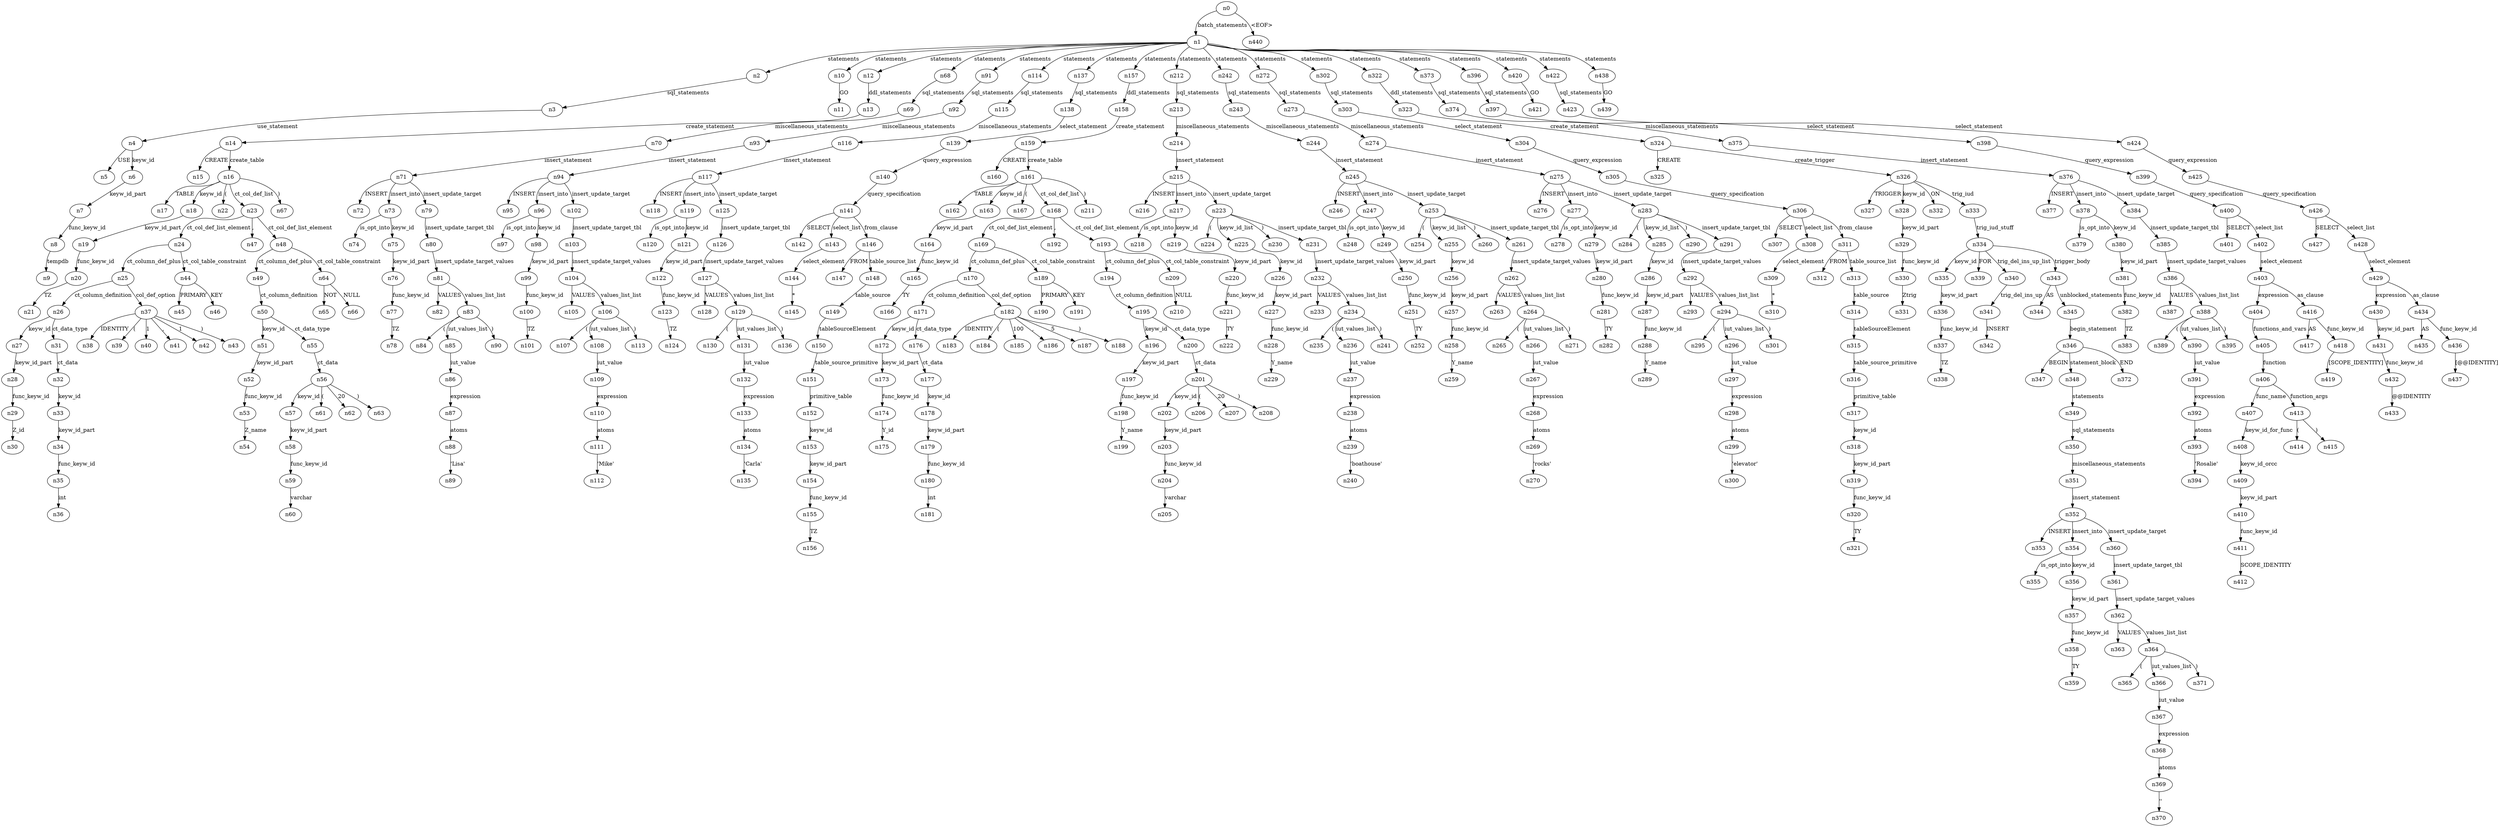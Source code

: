 digraph ParseTree {
  n0 -> n1 [label="batch_statements"];
  n1 -> n2 [label="statements"];
  n2 -> n3 [label="sql_statements"];
  n3 -> n4 [label="use_statement"];
  n4 -> n5 [label="USE"];
  n4 -> n6 [label="keyw_id"];
  n6 -> n7 [label="keyw_id_part"];
  n7 -> n8 [label="func_keyw_id"];
  n8 -> n9 [label="tempdb"];
  n1 -> n10 [label="statements"];
  n10 -> n11 [label="GO"];
  n1 -> n12 [label="statements"];
  n12 -> n13 [label="ddl_statements"];
  n13 -> n14 [label="create_statement"];
  n14 -> n15 [label="CREATE"];
  n14 -> n16 [label="create_table"];
  n16 -> n17 [label="TABLE"];
  n16 -> n18 [label="keyw_id"];
  n18 -> n19 [label="keyw_id_part"];
  n19 -> n20 [label="func_keyw_id"];
  n20 -> n21 [label="TZ"];
  n16 -> n22 [label="("];
  n16 -> n23 [label="ct_col_def_list"];
  n23 -> n24 [label="ct_col_def_list_element"];
  n24 -> n25 [label="ct_column_def_plus"];
  n25 -> n26 [label="ct_column_definition"];
  n26 -> n27 [label="keyw_id"];
  n27 -> n28 [label="keyw_id_part"];
  n28 -> n29 [label="func_keyw_id"];
  n29 -> n30 [label="Z_id"];
  n26 -> n31 [label="ct_data_type"];
  n31 -> n32 [label="ct_data"];
  n32 -> n33 [label="keyw_id"];
  n33 -> n34 [label="keyw_id_part"];
  n34 -> n35 [label="func_keyw_id"];
  n35 -> n36 [label="int"];
  n25 -> n37 [label="col_def_option"];
  n37 -> n38 [label="IDENTITY"];
  n37 -> n39 [label="("];
  n37 -> n40 [label="1"];
  n37 -> n41 [label=","];
  n37 -> n42 [label="1"];
  n37 -> n43 [label=")"];
  n24 -> n44 [label="ct_col_table_constraint"];
  n44 -> n45 [label="PRIMARY"];
  n44 -> n46 [label="KEY"];
  n23 -> n47 [label=","];
  n23 -> n48 [label="ct_col_def_list_element"];
  n48 -> n49 [label="ct_column_def_plus"];
  n49 -> n50 [label="ct_column_definition"];
  n50 -> n51 [label="keyw_id"];
  n51 -> n52 [label="keyw_id_part"];
  n52 -> n53 [label="func_keyw_id"];
  n53 -> n54 [label="Z_name"];
  n50 -> n55 [label="ct_data_type"];
  n55 -> n56 [label="ct_data"];
  n56 -> n57 [label="keyw_id"];
  n57 -> n58 [label="keyw_id_part"];
  n58 -> n59 [label="func_keyw_id"];
  n59 -> n60 [label="varchar"];
  n56 -> n61 [label="("];
  n56 -> n62 [label="20"];
  n56 -> n63 [label=")"];
  n48 -> n64 [label="ct_col_table_constraint"];
  n64 -> n65 [label="NOT"];
  n64 -> n66 [label="NULL"];
  n16 -> n67 [label=")"];
  n1 -> n68 [label="statements"];
  n68 -> n69 [label="sql_statements"];
  n69 -> n70 [label="miscellaneous_statements"];
  n70 -> n71 [label="insert_statement"];
  n71 -> n72 [label="INSERT"];
  n71 -> n73 [label="insert_into"];
  n73 -> n74 [label="is_opt_into"];
  n73 -> n75 [label="keyw_id"];
  n75 -> n76 [label="keyw_id_part"];
  n76 -> n77 [label="func_keyw_id"];
  n77 -> n78 [label="TZ"];
  n71 -> n79 [label="insert_update_target"];
  n79 -> n80 [label="insert_update_target_tbl"];
  n80 -> n81 [label="insert_update_target_values"];
  n81 -> n82 [label="VALUES"];
  n81 -> n83 [label="values_list_list"];
  n83 -> n84 [label="("];
  n83 -> n85 [label="iut_values_list"];
  n85 -> n86 [label="iut_value"];
  n86 -> n87 [label="expression"];
  n87 -> n88 [label="atoms"];
  n88 -> n89 [label="'Lisa'"];
  n83 -> n90 [label=")"];
  n1 -> n91 [label="statements"];
  n91 -> n92 [label="sql_statements"];
  n92 -> n93 [label="miscellaneous_statements"];
  n93 -> n94 [label="insert_statement"];
  n94 -> n95 [label="INSERT"];
  n94 -> n96 [label="insert_into"];
  n96 -> n97 [label="is_opt_into"];
  n96 -> n98 [label="keyw_id"];
  n98 -> n99 [label="keyw_id_part"];
  n99 -> n100 [label="func_keyw_id"];
  n100 -> n101 [label="TZ"];
  n94 -> n102 [label="insert_update_target"];
  n102 -> n103 [label="insert_update_target_tbl"];
  n103 -> n104 [label="insert_update_target_values"];
  n104 -> n105 [label="VALUES"];
  n104 -> n106 [label="values_list_list"];
  n106 -> n107 [label="("];
  n106 -> n108 [label="iut_values_list"];
  n108 -> n109 [label="iut_value"];
  n109 -> n110 [label="expression"];
  n110 -> n111 [label="atoms"];
  n111 -> n112 [label="'Mike'"];
  n106 -> n113 [label=")"];
  n1 -> n114 [label="statements"];
  n114 -> n115 [label="sql_statements"];
  n115 -> n116 [label="miscellaneous_statements"];
  n116 -> n117 [label="insert_statement"];
  n117 -> n118 [label="INSERT"];
  n117 -> n119 [label="insert_into"];
  n119 -> n120 [label="is_opt_into"];
  n119 -> n121 [label="keyw_id"];
  n121 -> n122 [label="keyw_id_part"];
  n122 -> n123 [label="func_keyw_id"];
  n123 -> n124 [label="TZ"];
  n117 -> n125 [label="insert_update_target"];
  n125 -> n126 [label="insert_update_target_tbl"];
  n126 -> n127 [label="insert_update_target_values"];
  n127 -> n128 [label="VALUES"];
  n127 -> n129 [label="values_list_list"];
  n129 -> n130 [label="("];
  n129 -> n131 [label="iut_values_list"];
  n131 -> n132 [label="iut_value"];
  n132 -> n133 [label="expression"];
  n133 -> n134 [label="atoms"];
  n134 -> n135 [label="'Carla'"];
  n129 -> n136 [label=")"];
  n1 -> n137 [label="statements"];
  n137 -> n138 [label="sql_statements"];
  n138 -> n139 [label="select_statement"];
  n139 -> n140 [label="query_expression"];
  n140 -> n141 [label="query_specification"];
  n141 -> n142 [label="SELECT"];
  n141 -> n143 [label="select_list"];
  n143 -> n144 [label="select_element"];
  n144 -> n145 [label="*"];
  n141 -> n146 [label="from_clause"];
  n146 -> n147 [label="FROM"];
  n146 -> n148 [label="table_source_list"];
  n148 -> n149 [label="table_source"];
  n149 -> n150 [label="tableSourceElement"];
  n150 -> n151 [label="table_source_primitive"];
  n151 -> n152 [label="primitive_table"];
  n152 -> n153 [label="keyw_id"];
  n153 -> n154 [label="keyw_id_part"];
  n154 -> n155 [label="func_keyw_id"];
  n155 -> n156 [label="TZ"];
  n1 -> n157 [label="statements"];
  n157 -> n158 [label="ddl_statements"];
  n158 -> n159 [label="create_statement"];
  n159 -> n160 [label="CREATE"];
  n159 -> n161 [label="create_table"];
  n161 -> n162 [label="TABLE"];
  n161 -> n163 [label="keyw_id"];
  n163 -> n164 [label="keyw_id_part"];
  n164 -> n165 [label="func_keyw_id"];
  n165 -> n166 [label="TY"];
  n161 -> n167 [label="("];
  n161 -> n168 [label="ct_col_def_list"];
  n168 -> n169 [label="ct_col_def_list_element"];
  n169 -> n170 [label="ct_column_def_plus"];
  n170 -> n171 [label="ct_column_definition"];
  n171 -> n172 [label="keyw_id"];
  n172 -> n173 [label="keyw_id_part"];
  n173 -> n174 [label="func_keyw_id"];
  n174 -> n175 [label="Y_id"];
  n171 -> n176 [label="ct_data_type"];
  n176 -> n177 [label="ct_data"];
  n177 -> n178 [label="keyw_id"];
  n178 -> n179 [label="keyw_id_part"];
  n179 -> n180 [label="func_keyw_id"];
  n180 -> n181 [label="int"];
  n170 -> n182 [label="col_def_option"];
  n182 -> n183 [label="IDENTITY"];
  n182 -> n184 [label="("];
  n182 -> n185 [label="100"];
  n182 -> n186 [label=","];
  n182 -> n187 [label="5"];
  n182 -> n188 [label=")"];
  n169 -> n189 [label="ct_col_table_constraint"];
  n189 -> n190 [label="PRIMARY"];
  n189 -> n191 [label="KEY"];
  n168 -> n192 [label=","];
  n168 -> n193 [label="ct_col_def_list_element"];
  n193 -> n194 [label="ct_column_def_plus"];
  n194 -> n195 [label="ct_column_definition"];
  n195 -> n196 [label="keyw_id"];
  n196 -> n197 [label="keyw_id_part"];
  n197 -> n198 [label="func_keyw_id"];
  n198 -> n199 [label="Y_name"];
  n195 -> n200 [label="ct_data_type"];
  n200 -> n201 [label="ct_data"];
  n201 -> n202 [label="keyw_id"];
  n202 -> n203 [label="keyw_id_part"];
  n203 -> n204 [label="func_keyw_id"];
  n204 -> n205 [label="varchar"];
  n201 -> n206 [label="("];
  n201 -> n207 [label="20"];
  n201 -> n208 [label=")"];
  n193 -> n209 [label="ct_col_table_constraint"];
  n209 -> n210 [label="NULL"];
  n161 -> n211 [label=")"];
  n1 -> n212 [label="statements"];
  n212 -> n213 [label="sql_statements"];
  n213 -> n214 [label="miscellaneous_statements"];
  n214 -> n215 [label="insert_statement"];
  n215 -> n216 [label="INSERT"];
  n215 -> n217 [label="insert_into"];
  n217 -> n218 [label="is_opt_into"];
  n217 -> n219 [label="keyw_id"];
  n219 -> n220 [label="keyw_id_part"];
  n220 -> n221 [label="func_keyw_id"];
  n221 -> n222 [label="TY"];
  n215 -> n223 [label="insert_update_target"];
  n223 -> n224 [label="("];
  n223 -> n225 [label="keyw_id_list"];
  n225 -> n226 [label="keyw_id"];
  n226 -> n227 [label="keyw_id_part"];
  n227 -> n228 [label="func_keyw_id"];
  n228 -> n229 [label="Y_name"];
  n223 -> n230 [label=")"];
  n223 -> n231 [label="insert_update_target_tbl"];
  n231 -> n232 [label="insert_update_target_values"];
  n232 -> n233 [label="VALUES"];
  n232 -> n234 [label="values_list_list"];
  n234 -> n235 [label="("];
  n234 -> n236 [label="iut_values_list"];
  n236 -> n237 [label="iut_value"];
  n237 -> n238 [label="expression"];
  n238 -> n239 [label="atoms"];
  n239 -> n240 [label="'boathouse'"];
  n234 -> n241 [label=")"];
  n1 -> n242 [label="statements"];
  n242 -> n243 [label="sql_statements"];
  n243 -> n244 [label="miscellaneous_statements"];
  n244 -> n245 [label="insert_statement"];
  n245 -> n246 [label="INSERT"];
  n245 -> n247 [label="insert_into"];
  n247 -> n248 [label="is_opt_into"];
  n247 -> n249 [label="keyw_id"];
  n249 -> n250 [label="keyw_id_part"];
  n250 -> n251 [label="func_keyw_id"];
  n251 -> n252 [label="TY"];
  n245 -> n253 [label="insert_update_target"];
  n253 -> n254 [label="("];
  n253 -> n255 [label="keyw_id_list"];
  n255 -> n256 [label="keyw_id"];
  n256 -> n257 [label="keyw_id_part"];
  n257 -> n258 [label="func_keyw_id"];
  n258 -> n259 [label="Y_name"];
  n253 -> n260 [label=")"];
  n253 -> n261 [label="insert_update_target_tbl"];
  n261 -> n262 [label="insert_update_target_values"];
  n262 -> n263 [label="VALUES"];
  n262 -> n264 [label="values_list_list"];
  n264 -> n265 [label="("];
  n264 -> n266 [label="iut_values_list"];
  n266 -> n267 [label="iut_value"];
  n267 -> n268 [label="expression"];
  n268 -> n269 [label="atoms"];
  n269 -> n270 [label="'rocks'"];
  n264 -> n271 [label=")"];
  n1 -> n272 [label="statements"];
  n272 -> n273 [label="sql_statements"];
  n273 -> n274 [label="miscellaneous_statements"];
  n274 -> n275 [label="insert_statement"];
  n275 -> n276 [label="INSERT"];
  n275 -> n277 [label="insert_into"];
  n277 -> n278 [label="is_opt_into"];
  n277 -> n279 [label="keyw_id"];
  n279 -> n280 [label="keyw_id_part"];
  n280 -> n281 [label="func_keyw_id"];
  n281 -> n282 [label="TY"];
  n275 -> n283 [label="insert_update_target"];
  n283 -> n284 [label="("];
  n283 -> n285 [label="keyw_id_list"];
  n285 -> n286 [label="keyw_id"];
  n286 -> n287 [label="keyw_id_part"];
  n287 -> n288 [label="func_keyw_id"];
  n288 -> n289 [label="Y_name"];
  n283 -> n290 [label=")"];
  n283 -> n291 [label="insert_update_target_tbl"];
  n291 -> n292 [label="insert_update_target_values"];
  n292 -> n293 [label="VALUES"];
  n292 -> n294 [label="values_list_list"];
  n294 -> n295 [label="("];
  n294 -> n296 [label="iut_values_list"];
  n296 -> n297 [label="iut_value"];
  n297 -> n298 [label="expression"];
  n298 -> n299 [label="atoms"];
  n299 -> n300 [label="'elevator'"];
  n294 -> n301 [label=")"];
  n1 -> n302 [label="statements"];
  n302 -> n303 [label="sql_statements"];
  n303 -> n304 [label="select_statement"];
  n304 -> n305 [label="query_expression"];
  n305 -> n306 [label="query_specification"];
  n306 -> n307 [label="SELECT"];
  n306 -> n308 [label="select_list"];
  n308 -> n309 [label="select_element"];
  n309 -> n310 [label="*"];
  n306 -> n311 [label="from_clause"];
  n311 -> n312 [label="FROM"];
  n311 -> n313 [label="table_source_list"];
  n313 -> n314 [label="table_source"];
  n314 -> n315 [label="tableSourceElement"];
  n315 -> n316 [label="table_source_primitive"];
  n316 -> n317 [label="primitive_table"];
  n317 -> n318 [label="keyw_id"];
  n318 -> n319 [label="keyw_id_part"];
  n319 -> n320 [label="func_keyw_id"];
  n320 -> n321 [label="TY"];
  n1 -> n322 [label="statements"];
  n322 -> n323 [label="ddl_statements"];
  n323 -> n324 [label="create_statement"];
  n324 -> n325 [label="CREATE"];
  n324 -> n326 [label="create_trigger"];
  n326 -> n327 [label="TRIGGER"];
  n326 -> n328 [label="keyw_id"];
  n328 -> n329 [label="keyw_id_part"];
  n329 -> n330 [label="func_keyw_id"];
  n330 -> n331 [label="Ztrig"];
  n326 -> n332 [label="ON"];
  n326 -> n333 [label="trig_iud"];
  n333 -> n334 [label="trig_iud_stuff"];
  n334 -> n335 [label="keyw_id"];
  n335 -> n336 [label="keyw_id_part"];
  n336 -> n337 [label="func_keyw_id"];
  n337 -> n338 [label="TZ"];
  n334 -> n339 [label="FOR"];
  n334 -> n340 [label="trig_del_ins_up_list"];
  n340 -> n341 [label="trig_del_ins_up"];
  n341 -> n342 [label="INSERT"];
  n334 -> n343 [label="trigger_body"];
  n343 -> n344 [label="AS"];
  n343 -> n345 [label="unblocked_statements"];
  n345 -> n346 [label="begin_statement"];
  n346 -> n347 [label="BEGIN"];
  n346 -> n348 [label="statement_block"];
  n348 -> n349 [label="statements"];
  n349 -> n350 [label="sql_statements"];
  n350 -> n351 [label="miscellaneous_statements"];
  n351 -> n352 [label="insert_statement"];
  n352 -> n353 [label="INSERT"];
  n352 -> n354 [label="insert_into"];
  n354 -> n355 [label="is_opt_into"];
  n354 -> n356 [label="keyw_id"];
  n356 -> n357 [label="keyw_id_part"];
  n357 -> n358 [label="func_keyw_id"];
  n358 -> n359 [label="TY"];
  n352 -> n360 [label="insert_update_target"];
  n360 -> n361 [label="insert_update_target_tbl"];
  n361 -> n362 [label="insert_update_target_values"];
  n362 -> n363 [label="VALUES"];
  n362 -> n364 [label="values_list_list"];
  n364 -> n365 [label="("];
  n364 -> n366 [label="iut_values_list"];
  n366 -> n367 [label="iut_value"];
  n367 -> n368 [label="expression"];
  n368 -> n369 [label="atoms"];
  n369 -> n370 [label="''"];
  n364 -> n371 [label=")"];
  n346 -> n372 [label="END"];
  n1 -> n373 [label="statements"];
  n373 -> n374 [label="sql_statements"];
  n374 -> n375 [label="miscellaneous_statements"];
  n375 -> n376 [label="insert_statement"];
  n376 -> n377 [label="INSERT"];
  n376 -> n378 [label="insert_into"];
  n378 -> n379 [label="is_opt_into"];
  n378 -> n380 [label="keyw_id"];
  n380 -> n381 [label="keyw_id_part"];
  n381 -> n382 [label="func_keyw_id"];
  n382 -> n383 [label="TZ"];
  n376 -> n384 [label="insert_update_target"];
  n384 -> n385 [label="insert_update_target_tbl"];
  n385 -> n386 [label="insert_update_target_values"];
  n386 -> n387 [label="VALUES"];
  n386 -> n388 [label="values_list_list"];
  n388 -> n389 [label="("];
  n388 -> n390 [label="iut_values_list"];
  n390 -> n391 [label="iut_value"];
  n391 -> n392 [label="expression"];
  n392 -> n393 [label="atoms"];
  n393 -> n394 [label="'Rosalie'"];
  n388 -> n395 [label=")"];
  n1 -> n396 [label="statements"];
  n396 -> n397 [label="sql_statements"];
  n397 -> n398 [label="select_statement"];
  n398 -> n399 [label="query_expression"];
  n399 -> n400 [label="query_specification"];
  n400 -> n401 [label="SELECT"];
  n400 -> n402 [label="select_list"];
  n402 -> n403 [label="select_element"];
  n403 -> n404 [label="expression"];
  n404 -> n405 [label="functions_and_vars"];
  n405 -> n406 [label="function"];
  n406 -> n407 [label="func_name"];
  n407 -> n408 [label="keyw_id_for_func"];
  n408 -> n409 [label="keyw_id_orcc"];
  n409 -> n410 [label="keyw_id_part"];
  n410 -> n411 [label="func_keyw_id"];
  n411 -> n412 [label="SCOPE_IDENTITY"];
  n406 -> n413 [label="function_args"];
  n413 -> n414 [label="("];
  n413 -> n415 [label=")"];
  n403 -> n416 [label="as_clause"];
  n416 -> n417 [label="AS"];
  n416 -> n418 [label="func_keyw_id"];
  n418 -> n419 [label="[SCOPE_IDENTITY]"];
  n1 -> n420 [label="statements"];
  n420 -> n421 [label="GO"];
  n1 -> n422 [label="statements"];
  n422 -> n423 [label="sql_statements"];
  n423 -> n424 [label="select_statement"];
  n424 -> n425 [label="query_expression"];
  n425 -> n426 [label="query_specification"];
  n426 -> n427 [label="SELECT"];
  n426 -> n428 [label="select_list"];
  n428 -> n429 [label="select_element"];
  n429 -> n430 [label="expression"];
  n430 -> n431 [label="keyw_id_part"];
  n431 -> n432 [label="func_keyw_id"];
  n432 -> n433 [label="@@IDENTITY"];
  n429 -> n434 [label="as_clause"];
  n434 -> n435 [label="AS"];
  n434 -> n436 [label="func_keyw_id"];
  n436 -> n437 [label="[@@IDENTITY]"];
  n1 -> n438 [label="statements"];
  n438 -> n439 [label="GO"];
  n0 -> n440 [label="<EOF>"];
}